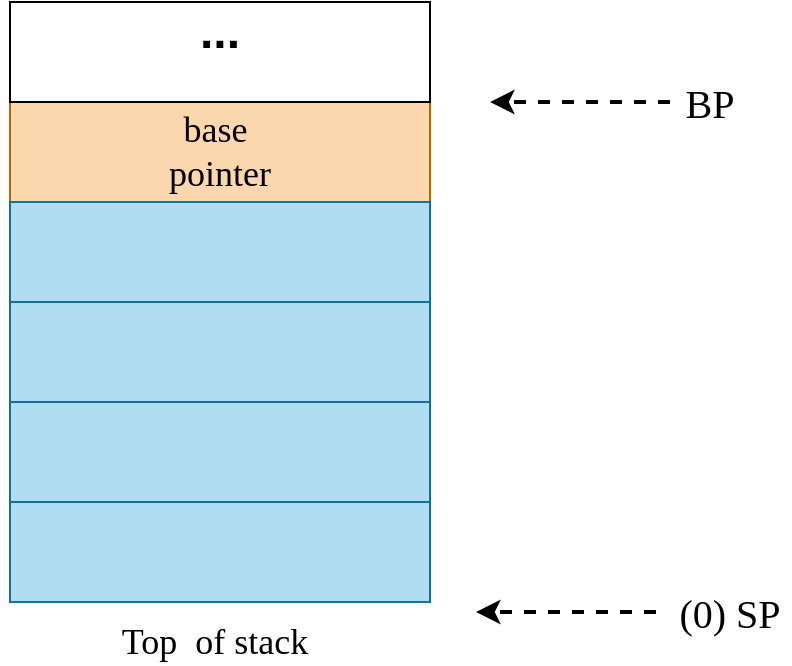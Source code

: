 <mxfile version="24.6.2" type="github">
  <diagram name="第 1 页" id="OiWBeFtn6a0QCwOMfjkQ">
    <mxGraphModel dx="1949" dy="876" grid="1" gridSize="10" guides="1" tooltips="1" connect="1" arrows="1" fold="1" page="1" pageScale="1" pageWidth="1600" pageHeight="1200" math="0" shadow="0">
      <root>
        <mxCell id="0" />
        <mxCell id="1" parent="0" />
        <mxCell id="CdbGnoSZJ3mewWXCuzVo-1" value="&lt;font style=&quot;font-size: 18px;&quot;&gt;&lt;font style=&quot;&quot;&gt;base&amp;nbsp;&lt;/font&gt;&lt;/font&gt;&lt;div&gt;&lt;font style=&quot;font-size: 18px;&quot;&gt;&lt;span style=&quot;background-color: initial;&quot;&gt;pointer&lt;/span&gt;&lt;/font&gt;&lt;/div&gt;" style="rounded=0;whiteSpace=wrap;html=1;hachureGap=4;fontFamily=Comic Sans MS;fillColor=#fad7ac;strokeColor=#b46504;" vertex="1" parent="1">
          <mxGeometry x="670" y="290" width="210" height="50" as="geometry" />
        </mxCell>
        <mxCell id="CdbGnoSZJ3mewWXCuzVo-4" value="" style="rounded=0;whiteSpace=wrap;html=1;hachureGap=4;fontFamily=Comic Sans MS;" vertex="1" parent="1">
          <mxGeometry x="670" y="240" width="210" height="50" as="geometry" />
        </mxCell>
        <mxCell id="CdbGnoSZJ3mewWXCuzVo-5" value="" style="rounded=0;whiteSpace=wrap;html=1;hachureGap=4;fontFamily=Comic Sans MS;fillColor=#b1ddf0;strokeColor=#10739e;" vertex="1" parent="1">
          <mxGeometry x="670" y="340" width="210" height="50" as="geometry" />
        </mxCell>
        <mxCell id="CdbGnoSZJ3mewWXCuzVo-6" value="" style="rounded=0;whiteSpace=wrap;html=1;hachureGap=4;fontFamily=Comic Sans MS;fillColor=#b1ddf0;strokeColor=#10739e;" vertex="1" parent="1">
          <mxGeometry x="670" y="390" width="210" height="50" as="geometry" />
        </mxCell>
        <mxCell id="CdbGnoSZJ3mewWXCuzVo-7" value="" style="rounded=0;whiteSpace=wrap;html=1;hachureGap=4;fontFamily=Comic Sans MS;fillColor=#b1ddf0;strokeColor=#10739e;" vertex="1" parent="1">
          <mxGeometry x="670" y="440" width="210" height="50" as="geometry" />
        </mxCell>
        <mxCell id="CdbGnoSZJ3mewWXCuzVo-10" value="" style="rounded=0;whiteSpace=wrap;html=1;fillColor=#b1ddf0;strokeColor=#10739e;" vertex="1" parent="1">
          <mxGeometry x="670" y="490" width="210" height="50" as="geometry" />
        </mxCell>
        <mxCell id="CdbGnoSZJ3mewWXCuzVo-11" value="&lt;b&gt;&lt;font style=&quot;font-size: 24px;&quot;&gt;...&lt;/font&gt;&lt;/b&gt;" style="text;html=1;align=center;verticalAlign=middle;whiteSpace=wrap;rounded=0;" vertex="1" parent="1">
          <mxGeometry x="745" y="240" width="60" height="30" as="geometry" />
        </mxCell>
        <mxCell id="CdbGnoSZJ3mewWXCuzVo-15" value="" style="endArrow=classic;html=1;dashed=1;strokeWidth=2;" edge="1" parent="1">
          <mxGeometry width="50" height="50" relative="1" as="geometry">
            <mxPoint x="1000" y="290" as="sourcePoint" />
            <mxPoint x="910" y="290" as="targetPoint" />
          </mxGeometry>
        </mxCell>
        <mxCell id="CdbGnoSZJ3mewWXCuzVo-16" value="&lt;font style=&quot;font-size: 20px;&quot; face=&quot;Comic Sans MS&quot;&gt;BP&lt;/font&gt;" style="text;html=1;align=center;verticalAlign=middle;whiteSpace=wrap;rounded=0;" vertex="1" parent="1">
          <mxGeometry x="990" y="275" width="60" height="30" as="geometry" />
        </mxCell>
        <mxCell id="CdbGnoSZJ3mewWXCuzVo-17" value="&lt;font style=&quot;font-size: 18px;&quot; face=&quot;Comic Sans MS&quot;&gt;Top&amp;nbsp; of stack&lt;/font&gt;" style="text;html=1;align=center;verticalAlign=middle;whiteSpace=wrap;rounded=0;" vertex="1" parent="1">
          <mxGeometry x="665" y="550" width="215" height="20" as="geometry" />
        </mxCell>
        <mxCell id="CdbGnoSZJ3mewWXCuzVo-18" value="" style="endArrow=classic;html=1;dashed=1;strokeWidth=2;" edge="1" parent="1">
          <mxGeometry width="50" height="50" relative="1" as="geometry">
            <mxPoint x="993" y="545" as="sourcePoint" />
            <mxPoint x="903" y="545" as="targetPoint" />
          </mxGeometry>
        </mxCell>
        <mxCell id="CdbGnoSZJ3mewWXCuzVo-19" value="&lt;font face=&quot;Comic Sans MS&quot;&gt;&lt;span style=&quot;font-size: 20px;&quot;&gt;(0) SP&lt;/span&gt;&lt;/font&gt;" style="text;html=1;align=center;verticalAlign=middle;whiteSpace=wrap;rounded=0;" vertex="1" parent="1">
          <mxGeometry x="1000" y="530" width="60" height="30" as="geometry" />
        </mxCell>
      </root>
    </mxGraphModel>
  </diagram>
</mxfile>
